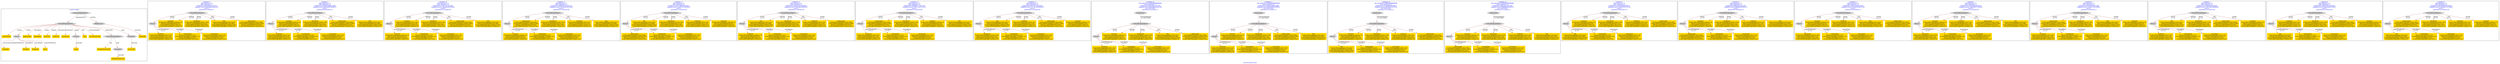 digraph n0 {
fontcolor="blue"
remincross="true"
label="s04-ima-artworks.xml"
subgraph cluster_0 {
label="1-correct model"
n2[style="filled",color="white",fillcolor="lightgray",label="CulturalHeritageObject1"];
n3[shape="plaintext",style="filled",fillcolor="gold",label="creationDate"];
n4[style="filled",color="white",fillcolor="lightgray",label="Person1"];
n5[shape="plaintext",style="filled",fillcolor="gold",label="galleryLabel"];
n6[shape="plaintext",style="filled",fillcolor="gold",label="dimensions"];
n7[shape="plaintext",style="filled",fillcolor="gold",label="materials"];
n8[shape="plaintext",style="filled",fillcolor="gold",label="creditLine"];
n9[shape="plaintext",style="filled",fillcolor="gold",label="provenance"];
n10[style="filled",color="white",fillcolor="lightgray",label="Concept1"];
n11[shape="plaintext",style="filled",fillcolor="gold",label="title"];
n12[shape="plaintext",style="filled",fillcolor="gold",label="accessionNumber"];
n13[style="filled",color="white",fillcolor="lightgray",label="CulturalHeritageObject2"];
n14[style="filled",color="white",fillcolor="lightgray",label="Document2"];
n15[shape="plaintext",style="filled",fillcolor="gold",label="relatedArtworksTitle"];
n16[style="filled",color="white",fillcolor="lightgray",label="Document1"];
n17[shape="plaintext",style="filled",fillcolor="gold",label="nationality"];
n18[shape="plaintext",style="filled",fillcolor="gold",label="birthDate"];
n19[shape="plaintext",style="filled",fillcolor="gold",label="deathDate"];
n20[shape="plaintext",style="filled",fillcolor="gold",label="artist"];
n21[style="filled",color="white",fillcolor="lightgray",label="EuropeanaAggregation1"];
n22[style="filled",color="white",fillcolor="lightgray",label="WebResource1"];
n23[shape="plaintext",style="filled",fillcolor="gold",label="imageURL"];
n24[shape="plaintext",style="filled",fillcolor="gold",label="values"];
n25[shape="plaintext",style="filled",fillcolor="gold",label="relatedArtworksURL"];
n26[shape="plaintext",style="filled",fillcolor="gold",label="sourceURL"];
}
subgraph cluster_1 {
label="candidate 0\nlink coherence:1.0\nnode coherence:1.0\nconfidence:0.4624795617107434\nmapping score:0.6065408062845336\ncost:8.0\n-precision:0.5-recall:0.17"
n28[style="filled",color="white",fillcolor="lightgray",label="CulturalHeritageObject1"];
n29[style="filled",color="white",fillcolor="lightgray",label="Person1"];
n30[shape="plaintext",style="filled",fillcolor="gold",label="creditLine\n[CulturalHeritageObject,title,0.741]\n[Person,nameOfThePerson,0.259]\n[CulturalHeritageObject,extent,0.0]\n[CulturalHeritageObject,medium,0.0]"];
n31[shape="plaintext",style="filled",fillcolor="gold",label="creationDate\n[Person,dateOfDeath,0.421]\n[CulturalHeritageObject,created,0.325]\n[Person,dateOfBirth,0.253]\n[CulturalHeritageObject,title,0.001]"];
n32[shape="plaintext",style="filled",fillcolor="gold",label="provenance\n[CulturalHeritageObject,title,0.735]\n[Person,nameOfThePerson,0.221]\n[Person,dateOfDeath,0.028]\n[CulturalHeritageObject,extent,0.015]"];
n33[shape="plaintext",style="filled",fillcolor="gold",label="materials\n[CulturalHeritageObject,medium,1.0]\n[Person,nameOfThePerson,0.0]\n[CulturalHeritageObject,title,0.0]\n[CulturalHeritageObject,created,0.0]"];
n34[shape="plaintext",style="filled",fillcolor="gold",label="dimensions\n[CulturalHeritageObject,extent,0.784]\n[Person,nameOfThePerson,0.214]\n[CulturalHeritageObject,title,0.002]\n[CulturalHeritageObject,medium,0.0]"];
n35[shape="plaintext",style="filled",fillcolor="gold",label="title\n[CulturalHeritageObject,title,0.912]\n[Person,nameOfThePerson,0.086]\n[CulturalHeritageObject,medium,0.002]\n[CulturalHeritageObject,created,0.0]"];
n36[shape="plaintext",style="filled",fillcolor="gold",label="galleryLabel\n[CulturalHeritageObject,title,0.865]\n[CulturalHeritageObject,medium,0.083]\n[Person,nameOfThePerson,0.052]\n[CulturalHeritageObject,created,0.001]"];
}
subgraph cluster_2 {
label="candidate 1\nlink coherence:1.0\nnode coherence:1.0\nconfidence:0.45564314989474486\nmapping score:0.6042620023458674\ncost:8.0\n-precision:0.38-recall:0.12"
n38[style="filled",color="white",fillcolor="lightgray",label="CulturalHeritageObject1"];
n39[style="filled",color="white",fillcolor="lightgray",label="Person1"];
n40[shape="plaintext",style="filled",fillcolor="gold",label="creditLine\n[CulturalHeritageObject,title,0.741]\n[Person,nameOfThePerson,0.259]\n[CulturalHeritageObject,extent,0.0]\n[CulturalHeritageObject,medium,0.0]"];
n41[shape="plaintext",style="filled",fillcolor="gold",label="creationDate\n[Person,dateOfDeath,0.421]\n[CulturalHeritageObject,created,0.325]\n[Person,dateOfBirth,0.253]\n[CulturalHeritageObject,title,0.001]"];
n42[shape="plaintext",style="filled",fillcolor="gold",label="provenance\n[CulturalHeritageObject,title,0.735]\n[Person,nameOfThePerson,0.221]\n[Person,dateOfDeath,0.028]\n[CulturalHeritageObject,extent,0.015]"];
n43[shape="plaintext",style="filled",fillcolor="gold",label="materials\n[CulturalHeritageObject,medium,1.0]\n[Person,nameOfThePerson,0.0]\n[CulturalHeritageObject,title,0.0]\n[CulturalHeritageObject,created,0.0]"];
n44[shape="plaintext",style="filled",fillcolor="gold",label="dimensions\n[CulturalHeritageObject,extent,0.784]\n[Person,nameOfThePerson,0.214]\n[CulturalHeritageObject,title,0.002]\n[CulturalHeritageObject,medium,0.0]"];
n45[shape="plaintext",style="filled",fillcolor="gold",label="galleryLabel\n[CulturalHeritageObject,title,0.865]\n[CulturalHeritageObject,medium,0.083]\n[Person,nameOfThePerson,0.052]\n[CulturalHeritageObject,created,0.001]"];
n46[shape="plaintext",style="filled",fillcolor="gold",label="title\n[CulturalHeritageObject,title,0.912]\n[Person,nameOfThePerson,0.086]\n[CulturalHeritageObject,medium,0.002]\n[CulturalHeritageObject,created,0.0]"];
}
subgraph cluster_3 {
label="candidate 10\nlink coherence:1.0\nnode coherence:1.0\nconfidence:0.2758772278120562\nmapping score:0.5443400283183045\ncost:8.0\n-precision:0.25-recall:0.08"
n48[style="filled",color="white",fillcolor="lightgray",label="CulturalHeritageObject1"];
n49[style="filled",color="white",fillcolor="lightgray",label="Person1"];
n50[shape="plaintext",style="filled",fillcolor="gold",label="materials\n[CulturalHeritageObject,medium,1.0]\n[Person,nameOfThePerson,0.0]\n[CulturalHeritageObject,title,0.0]\n[CulturalHeritageObject,created,0.0]"];
n51[shape="plaintext",style="filled",fillcolor="gold",label="creationDate\n[Person,dateOfDeath,0.421]\n[CulturalHeritageObject,created,0.325]\n[Person,dateOfBirth,0.253]\n[CulturalHeritageObject,title,0.001]"];
n52[shape="plaintext",style="filled",fillcolor="gold",label="provenance\n[CulturalHeritageObject,title,0.735]\n[Person,nameOfThePerson,0.221]\n[Person,dateOfDeath,0.028]\n[CulturalHeritageObject,extent,0.015]"];
n53[shape="plaintext",style="filled",fillcolor="gold",label="creditLine\n[CulturalHeritageObject,title,0.741]\n[Person,nameOfThePerson,0.259]\n[CulturalHeritageObject,extent,0.0]\n[CulturalHeritageObject,medium,0.0]"];
n54[shape="plaintext",style="filled",fillcolor="gold",label="dimensions\n[CulturalHeritageObject,extent,0.784]\n[Person,nameOfThePerson,0.214]\n[CulturalHeritageObject,title,0.002]\n[CulturalHeritageObject,medium,0.0]"];
n55[shape="plaintext",style="filled",fillcolor="gold",label="galleryLabel\n[CulturalHeritageObject,title,0.865]\n[CulturalHeritageObject,medium,0.083]\n[Person,nameOfThePerson,0.052]\n[CulturalHeritageObject,created,0.001]"];
n56[shape="plaintext",style="filled",fillcolor="gold",label="title\n[CulturalHeritageObject,title,0.912]\n[Person,nameOfThePerson,0.086]\n[CulturalHeritageObject,medium,0.002]\n[CulturalHeritageObject,created,0.0]"];
}
subgraph cluster_4 {
label="candidate 11\nlink coherence:1.0\nnode coherence:1.0\nconfidence:0.26993541202302124\nmapping score:0.5423594230552928\ncost:8.0\n-precision:0.25-recall:0.08"
n58[style="filled",color="white",fillcolor="lightgray",label="CulturalHeritageObject1"];
n59[style="filled",color="white",fillcolor="lightgray",label="Person1"];
n60[shape="plaintext",style="filled",fillcolor="gold",label="materials\n[CulturalHeritageObject,medium,1.0]\n[Person,nameOfThePerson,0.0]\n[CulturalHeritageObject,title,0.0]\n[CulturalHeritageObject,created,0.0]"];
n61[shape="plaintext",style="filled",fillcolor="gold",label="creationDate\n[Person,dateOfDeath,0.421]\n[CulturalHeritageObject,created,0.325]\n[Person,dateOfBirth,0.253]\n[CulturalHeritageObject,title,0.001]"];
n62[shape="plaintext",style="filled",fillcolor="gold",label="provenance\n[CulturalHeritageObject,title,0.735]\n[Person,nameOfThePerson,0.221]\n[Person,dateOfDeath,0.028]\n[CulturalHeritageObject,extent,0.015]"];
n63[shape="plaintext",style="filled",fillcolor="gold",label="galleryLabel\n[CulturalHeritageObject,title,0.865]\n[CulturalHeritageObject,medium,0.083]\n[Person,nameOfThePerson,0.052]\n[CulturalHeritageObject,created,0.001]"];
n64[shape="plaintext",style="filled",fillcolor="gold",label="dimensions\n[CulturalHeritageObject,extent,0.784]\n[Person,nameOfThePerson,0.214]\n[CulturalHeritageObject,title,0.002]\n[CulturalHeritageObject,medium,0.0]"];
n65[shape="plaintext",style="filled",fillcolor="gold",label="creditLine\n[CulturalHeritageObject,title,0.741]\n[Person,nameOfThePerson,0.259]\n[CulturalHeritageObject,extent,0.0]\n[CulturalHeritageObject,medium,0.0]"];
n66[shape="plaintext",style="filled",fillcolor="gold",label="title\n[CulturalHeritageObject,title,0.912]\n[Person,nameOfThePerson,0.086]\n[CulturalHeritageObject,medium,0.002]\n[CulturalHeritageObject,created,0.0]"];
}
subgraph cluster_5 {
label="candidate 12\nlink coherence:1.0\nnode coherence:1.0\nconfidence:0.26577468164562057\nmapping score:0.5409725129294926\ncost:8.0\n-precision:0.25-recall:0.08"
n68[style="filled",color="white",fillcolor="lightgray",label="CulturalHeritageObject1"];
n69[style="filled",color="white",fillcolor="lightgray",label="Person1"];
n70[shape="plaintext",style="filled",fillcolor="gold",label="galleryLabel\n[CulturalHeritageObject,title,0.865]\n[CulturalHeritageObject,medium,0.083]\n[Person,nameOfThePerson,0.052]\n[CulturalHeritageObject,created,0.001]"];
n71[shape="plaintext",style="filled",fillcolor="gold",label="creationDate\n[Person,dateOfDeath,0.421]\n[CulturalHeritageObject,created,0.325]\n[Person,dateOfBirth,0.253]\n[CulturalHeritageObject,title,0.001]"];
n72[shape="plaintext",style="filled",fillcolor="gold",label="provenance\n[CulturalHeritageObject,title,0.735]\n[Person,nameOfThePerson,0.221]\n[Person,dateOfDeath,0.028]\n[CulturalHeritageObject,extent,0.015]"];
n73[shape="plaintext",style="filled",fillcolor="gold",label="title\n[CulturalHeritageObject,title,0.912]\n[Person,nameOfThePerson,0.086]\n[CulturalHeritageObject,medium,0.002]\n[CulturalHeritageObject,created,0.0]"];
n74[shape="plaintext",style="filled",fillcolor="gold",label="dimensions\n[CulturalHeritageObject,extent,0.784]\n[Person,nameOfThePerson,0.214]\n[CulturalHeritageObject,title,0.002]\n[CulturalHeritageObject,medium,0.0]"];
n75[shape="plaintext",style="filled",fillcolor="gold",label="creditLine\n[CulturalHeritageObject,title,0.741]\n[Person,nameOfThePerson,0.259]\n[CulturalHeritageObject,extent,0.0]\n[CulturalHeritageObject,medium,0.0]"];
n76[shape="plaintext",style="filled",fillcolor="gold",label="materials\n[CulturalHeritageObject,medium,1.0]\n[Person,nameOfThePerson,0.0]\n[CulturalHeritageObject,title,0.0]\n[CulturalHeritageObject,created,0.0]"];
}
subgraph cluster_6 {
label="candidate 13\nlink coherence:1.0\nnode coherence:1.0\nconfidence:0.25853125075494043\nmapping score:0.5385580359659325\ncost:8.0\n-precision:0.25-recall:0.08"
n78[style="filled",color="white",fillcolor="lightgray",label="CulturalHeritageObject1"];
n79[style="filled",color="white",fillcolor="lightgray",label="Person1"];
n80[shape="plaintext",style="filled",fillcolor="gold",label="materials\n[CulturalHeritageObject,medium,1.0]\n[Person,nameOfThePerson,0.0]\n[CulturalHeritageObject,title,0.0]\n[CulturalHeritageObject,created,0.0]"];
n81[shape="plaintext",style="filled",fillcolor="gold",label="creationDate\n[Person,dateOfDeath,0.421]\n[CulturalHeritageObject,created,0.325]\n[Person,dateOfBirth,0.253]\n[CulturalHeritageObject,title,0.001]"];
n82[shape="plaintext",style="filled",fillcolor="gold",label="provenance\n[CulturalHeritageObject,title,0.735]\n[Person,nameOfThePerson,0.221]\n[Person,dateOfDeath,0.028]\n[CulturalHeritageObject,extent,0.015]"];
n83[shape="plaintext",style="filled",fillcolor="gold",label="title\n[CulturalHeritageObject,title,0.912]\n[Person,nameOfThePerson,0.086]\n[CulturalHeritageObject,medium,0.002]\n[CulturalHeritageObject,created,0.0]"];
n84[shape="plaintext",style="filled",fillcolor="gold",label="dimensions\n[CulturalHeritageObject,extent,0.784]\n[Person,nameOfThePerson,0.214]\n[CulturalHeritageObject,title,0.002]\n[CulturalHeritageObject,medium,0.0]"];
n85[shape="plaintext",style="filled",fillcolor="gold",label="creditLine\n[CulturalHeritageObject,title,0.741]\n[Person,nameOfThePerson,0.259]\n[CulturalHeritageObject,extent,0.0]\n[CulturalHeritageObject,medium,0.0]"];
n86[shape="plaintext",style="filled",fillcolor="gold",label="galleryLabel\n[CulturalHeritageObject,title,0.865]\n[CulturalHeritageObject,medium,0.083]\n[Person,nameOfThePerson,0.052]\n[CulturalHeritageObject,created,0.001]"];
}
subgraph cluster_7 {
label="candidate 14\nlink coherence:1.0\nnode coherence:1.0\nconfidence:0.20098911721872328\nmapping score:0.5193773247871935\ncost:8.0\n-precision:0.25-recall:0.08"
n88[style="filled",color="white",fillcolor="lightgray",label="CulturalHeritageObject1"];
n89[style="filled",color="white",fillcolor="lightgray",label="Person1"];
n90[shape="plaintext",style="filled",fillcolor="gold",label="creditLine\n[CulturalHeritageObject,title,0.741]\n[Person,nameOfThePerson,0.259]\n[CulturalHeritageObject,extent,0.0]\n[CulturalHeritageObject,medium,0.0]"];
n91[shape="plaintext",style="filled",fillcolor="gold",label="creationDate\n[Person,dateOfDeath,0.421]\n[CulturalHeritageObject,created,0.325]\n[Person,dateOfBirth,0.253]\n[CulturalHeritageObject,title,0.001]"];
n92[shape="plaintext",style="filled",fillcolor="gold",label="provenance\n[CulturalHeritageObject,title,0.735]\n[Person,nameOfThePerson,0.221]\n[Person,dateOfDeath,0.028]\n[CulturalHeritageObject,extent,0.015]"];
n93[shape="plaintext",style="filled",fillcolor="gold",label="galleryLabel\n[CulturalHeritageObject,title,0.865]\n[CulturalHeritageObject,medium,0.083]\n[Person,nameOfThePerson,0.052]\n[CulturalHeritageObject,created,0.001]"];
n94[shape="plaintext",style="filled",fillcolor="gold",label="dimensions\n[CulturalHeritageObject,extent,0.784]\n[Person,nameOfThePerson,0.214]\n[CulturalHeritageObject,title,0.002]\n[CulturalHeritageObject,medium,0.0]"];
n95[shape="plaintext",style="filled",fillcolor="gold",label="materials\n[CulturalHeritageObject,medium,1.0]\n[Person,nameOfThePerson,0.0]\n[CulturalHeritageObject,title,0.0]\n[CulturalHeritageObject,created,0.0]"];
n96[shape="plaintext",style="filled",fillcolor="gold",label="title\n[CulturalHeritageObject,title,0.912]\n[Person,nameOfThePerson,0.086]\n[CulturalHeritageObject,medium,0.002]\n[CulturalHeritageObject,created,0.0]"];
}
subgraph cluster_8 {
label="candidate 15\nlink coherence:1.0\nnode coherence:1.0\nconfidence:0.1947197756654206\nmapping score:0.5172875442694259\ncost:8.0\n-precision:0.12-recall:0.04"
n98[style="filled",color="white",fillcolor="lightgray",label="CulturalHeritageObject1"];
n99[style="filled",color="white",fillcolor="lightgray",label="Person1"];
n100[shape="plaintext",style="filled",fillcolor="gold",label="dimensions\n[CulturalHeritageObject,extent,0.784]\n[Person,nameOfThePerson,0.214]\n[CulturalHeritageObject,title,0.002]\n[CulturalHeritageObject,medium,0.0]"];
n101[shape="plaintext",style="filled",fillcolor="gold",label="creationDate\n[Person,dateOfDeath,0.421]\n[CulturalHeritageObject,created,0.325]\n[Person,dateOfBirth,0.253]\n[CulturalHeritageObject,title,0.001]"];
n102[shape="plaintext",style="filled",fillcolor="gold",label="provenance\n[CulturalHeritageObject,title,0.735]\n[Person,nameOfThePerson,0.221]\n[Person,dateOfDeath,0.028]\n[CulturalHeritageObject,extent,0.015]"];
n103[shape="plaintext",style="filled",fillcolor="gold",label="title\n[CulturalHeritageObject,title,0.912]\n[Person,nameOfThePerson,0.086]\n[CulturalHeritageObject,medium,0.002]\n[CulturalHeritageObject,created,0.0]"];
n104[shape="plaintext",style="filled",fillcolor="gold",label="creditLine\n[CulturalHeritageObject,title,0.741]\n[Person,nameOfThePerson,0.259]\n[CulturalHeritageObject,extent,0.0]\n[CulturalHeritageObject,medium,0.0]"];
n105[shape="plaintext",style="filled",fillcolor="gold",label="galleryLabel\n[CulturalHeritageObject,title,0.865]\n[CulturalHeritageObject,medium,0.083]\n[Person,nameOfThePerson,0.052]\n[CulturalHeritageObject,created,0.001]"];
n106[shape="plaintext",style="filled",fillcolor="gold",label="materials\n[CulturalHeritageObject,medium,1.0]\n[Person,nameOfThePerson,0.0]\n[CulturalHeritageObject,title,0.0]\n[CulturalHeritageObject,created,0.0]"];
}
subgraph cluster_9 {
label="candidate 16\nlink coherence:0.8888888888888888\nnode coherence:1.0\nconfidence:0.4624795617107434\nmapping score:0.6065408062845336\ncost:108.010002\n-precision:0.44-recall:0.17"
n108[style="filled",color="white",fillcolor="lightgray",label="CulturalHeritageObject1"];
n109[style="filled",color="white",fillcolor="lightgray",label="Person1"];
n110[style="filled",color="white",fillcolor="lightgray",label="Organization1"];
n111[shape="plaintext",style="filled",fillcolor="gold",label="creditLine\n[CulturalHeritageObject,title,0.741]\n[Person,nameOfThePerson,0.259]\n[CulturalHeritageObject,extent,0.0]\n[CulturalHeritageObject,medium,0.0]"];
n112[shape="plaintext",style="filled",fillcolor="gold",label="creationDate\n[Person,dateOfDeath,0.421]\n[CulturalHeritageObject,created,0.325]\n[Person,dateOfBirth,0.253]\n[CulturalHeritageObject,title,0.001]"];
n113[shape="plaintext",style="filled",fillcolor="gold",label="provenance\n[CulturalHeritageObject,title,0.735]\n[Person,nameOfThePerson,0.221]\n[Person,dateOfDeath,0.028]\n[CulturalHeritageObject,extent,0.015]"];
n114[shape="plaintext",style="filled",fillcolor="gold",label="materials\n[CulturalHeritageObject,medium,1.0]\n[Person,nameOfThePerson,0.0]\n[CulturalHeritageObject,title,0.0]\n[CulturalHeritageObject,created,0.0]"];
n115[shape="plaintext",style="filled",fillcolor="gold",label="dimensions\n[CulturalHeritageObject,extent,0.784]\n[Person,nameOfThePerson,0.214]\n[CulturalHeritageObject,title,0.002]\n[CulturalHeritageObject,medium,0.0]"];
n116[shape="plaintext",style="filled",fillcolor="gold",label="title\n[CulturalHeritageObject,title,0.912]\n[Person,nameOfThePerson,0.086]\n[CulturalHeritageObject,medium,0.002]\n[CulturalHeritageObject,created,0.0]"];
n117[shape="plaintext",style="filled",fillcolor="gold",label="galleryLabel\n[CulturalHeritageObject,title,0.865]\n[CulturalHeritageObject,medium,0.083]\n[Person,nameOfThePerson,0.052]\n[CulturalHeritageObject,created,0.001]"];
}
subgraph cluster_10 {
label="candidate 17\nlink coherence:0.8888888888888888\nnode coherence:1.0\nconfidence:0.45564314989474486\nmapping score:0.6042620023458674\ncost:108.010002\n-precision:0.33-recall:0.12"
n119[style="filled",color="white",fillcolor="lightgray",label="CulturalHeritageObject1"];
n120[style="filled",color="white",fillcolor="lightgray",label="Person1"];
n121[style="filled",color="white",fillcolor="lightgray",label="Organization1"];
n122[shape="plaintext",style="filled",fillcolor="gold",label="creditLine\n[CulturalHeritageObject,title,0.741]\n[Person,nameOfThePerson,0.259]\n[CulturalHeritageObject,extent,0.0]\n[CulturalHeritageObject,medium,0.0]"];
n123[shape="plaintext",style="filled",fillcolor="gold",label="creationDate\n[Person,dateOfDeath,0.421]\n[CulturalHeritageObject,created,0.325]\n[Person,dateOfBirth,0.253]\n[CulturalHeritageObject,title,0.001]"];
n124[shape="plaintext",style="filled",fillcolor="gold",label="provenance\n[CulturalHeritageObject,title,0.735]\n[Person,nameOfThePerson,0.221]\n[Person,dateOfDeath,0.028]\n[CulturalHeritageObject,extent,0.015]"];
n125[shape="plaintext",style="filled",fillcolor="gold",label="materials\n[CulturalHeritageObject,medium,1.0]\n[Person,nameOfThePerson,0.0]\n[CulturalHeritageObject,title,0.0]\n[CulturalHeritageObject,created,0.0]"];
n126[shape="plaintext",style="filled",fillcolor="gold",label="dimensions\n[CulturalHeritageObject,extent,0.784]\n[Person,nameOfThePerson,0.214]\n[CulturalHeritageObject,title,0.002]\n[CulturalHeritageObject,medium,0.0]"];
n127[shape="plaintext",style="filled",fillcolor="gold",label="galleryLabel\n[CulturalHeritageObject,title,0.865]\n[CulturalHeritageObject,medium,0.083]\n[Person,nameOfThePerson,0.052]\n[CulturalHeritageObject,created,0.001]"];
n128[shape="plaintext",style="filled",fillcolor="gold",label="title\n[CulturalHeritageObject,title,0.912]\n[Person,nameOfThePerson,0.086]\n[CulturalHeritageObject,medium,0.002]\n[CulturalHeritageObject,created,0.0]"];
}
subgraph cluster_11 {
label="candidate 18\nlink coherence:0.8888888888888888\nnode coherence:1.0\nconfidence:0.41334290609338975\nmapping score:0.590161921078749\ncost:108.010002\n-precision:0.33-recall:0.12"
n130[style="filled",color="white",fillcolor="lightgray",label="CulturalHeritageObject1"];
n131[style="filled",color="white",fillcolor="lightgray",label="Person1"];
n132[style="filled",color="white",fillcolor="lightgray",label="Organization1"];
n133[shape="plaintext",style="filled",fillcolor="gold",label="title\n[CulturalHeritageObject,title,0.912]\n[Person,nameOfThePerson,0.086]\n[CulturalHeritageObject,medium,0.002]\n[CulturalHeritageObject,created,0.0]"];
n134[shape="plaintext",style="filled",fillcolor="gold",label="creationDate\n[Person,dateOfDeath,0.421]\n[CulturalHeritageObject,created,0.325]\n[Person,dateOfBirth,0.253]\n[CulturalHeritageObject,title,0.001]"];
n135[shape="plaintext",style="filled",fillcolor="gold",label="provenance\n[CulturalHeritageObject,title,0.735]\n[Person,nameOfThePerson,0.221]\n[Person,dateOfDeath,0.028]\n[CulturalHeritageObject,extent,0.015]"];
n136[shape="plaintext",style="filled",fillcolor="gold",label="materials\n[CulturalHeritageObject,medium,1.0]\n[Person,nameOfThePerson,0.0]\n[CulturalHeritageObject,title,0.0]\n[CulturalHeritageObject,created,0.0]"];
n137[shape="plaintext",style="filled",fillcolor="gold",label="dimensions\n[CulturalHeritageObject,extent,0.784]\n[Person,nameOfThePerson,0.214]\n[CulturalHeritageObject,title,0.002]\n[CulturalHeritageObject,medium,0.0]"];
n138[shape="plaintext",style="filled",fillcolor="gold",label="creditLine\n[CulturalHeritageObject,title,0.741]\n[Person,nameOfThePerson,0.259]\n[CulturalHeritageObject,extent,0.0]\n[CulturalHeritageObject,medium,0.0]"];
n139[shape="plaintext",style="filled",fillcolor="gold",label="galleryLabel\n[CulturalHeritageObject,title,0.865]\n[CulturalHeritageObject,medium,0.083]\n[Person,nameOfThePerson,0.052]\n[CulturalHeritageObject,created,0.001]"];
}
subgraph cluster_12 {
label="candidate 19\nlink coherence:0.8888888888888888\nnode coherence:1.0\nconfidence:0.4083559122167061\nmapping score:0.5884995897865211\ncost:108.010002\n-precision:0.33-recall:0.12"
n141[style="filled",color="white",fillcolor="lightgray",label="CulturalHeritageObject1"];
n142[style="filled",color="white",fillcolor="lightgray",label="Person1"];
n143[style="filled",color="white",fillcolor="lightgray",label="Organization1"];
n144[shape="plaintext",style="filled",fillcolor="gold",label="galleryLabel\n[CulturalHeritageObject,title,0.865]\n[CulturalHeritageObject,medium,0.083]\n[Person,nameOfThePerson,0.052]\n[CulturalHeritageObject,created,0.001]"];
n145[shape="plaintext",style="filled",fillcolor="gold",label="creationDate\n[Person,dateOfDeath,0.421]\n[CulturalHeritageObject,created,0.325]\n[Person,dateOfBirth,0.253]\n[CulturalHeritageObject,title,0.001]"];
n146[shape="plaintext",style="filled",fillcolor="gold",label="provenance\n[CulturalHeritageObject,title,0.735]\n[Person,nameOfThePerson,0.221]\n[Person,dateOfDeath,0.028]\n[CulturalHeritageObject,extent,0.015]"];
n147[shape="plaintext",style="filled",fillcolor="gold",label="materials\n[CulturalHeritageObject,medium,1.0]\n[Person,nameOfThePerson,0.0]\n[CulturalHeritageObject,title,0.0]\n[CulturalHeritageObject,created,0.0]"];
n148[shape="plaintext",style="filled",fillcolor="gold",label="dimensions\n[CulturalHeritageObject,extent,0.784]\n[Person,nameOfThePerson,0.214]\n[CulturalHeritageObject,title,0.002]\n[CulturalHeritageObject,medium,0.0]"];
n149[shape="plaintext",style="filled",fillcolor="gold",label="creditLine\n[CulturalHeritageObject,title,0.741]\n[Person,nameOfThePerson,0.259]\n[CulturalHeritageObject,extent,0.0]\n[CulturalHeritageObject,medium,0.0]"];
n150[shape="plaintext",style="filled",fillcolor="gold",label="title\n[CulturalHeritageObject,title,0.912]\n[Person,nameOfThePerson,0.086]\n[CulturalHeritageObject,medium,0.002]\n[CulturalHeritageObject,created,0.0]"];
}
subgraph cluster_13 {
label="candidate 2\nlink coherence:1.0\nnode coherence:1.0\nconfidence:0.41334290609338975\nmapping score:0.590161921078749\ncost:8.0\n-precision:0.38-recall:0.12"
n152[style="filled",color="white",fillcolor="lightgray",label="CulturalHeritageObject1"];
n153[style="filled",color="white",fillcolor="lightgray",label="Person1"];
n154[shape="plaintext",style="filled",fillcolor="gold",label="title\n[CulturalHeritageObject,title,0.912]\n[Person,nameOfThePerson,0.086]\n[CulturalHeritageObject,medium,0.002]\n[CulturalHeritageObject,created,0.0]"];
n155[shape="plaintext",style="filled",fillcolor="gold",label="creationDate\n[Person,dateOfDeath,0.421]\n[CulturalHeritageObject,created,0.325]\n[Person,dateOfBirth,0.253]\n[CulturalHeritageObject,title,0.001]"];
n156[shape="plaintext",style="filled",fillcolor="gold",label="provenance\n[CulturalHeritageObject,title,0.735]\n[Person,nameOfThePerson,0.221]\n[Person,dateOfDeath,0.028]\n[CulturalHeritageObject,extent,0.015]"];
n157[shape="plaintext",style="filled",fillcolor="gold",label="materials\n[CulturalHeritageObject,medium,1.0]\n[Person,nameOfThePerson,0.0]\n[CulturalHeritageObject,title,0.0]\n[CulturalHeritageObject,created,0.0]"];
n158[shape="plaintext",style="filled",fillcolor="gold",label="dimensions\n[CulturalHeritageObject,extent,0.784]\n[Person,nameOfThePerson,0.214]\n[CulturalHeritageObject,title,0.002]\n[CulturalHeritageObject,medium,0.0]"];
n159[shape="plaintext",style="filled",fillcolor="gold",label="creditLine\n[CulturalHeritageObject,title,0.741]\n[Person,nameOfThePerson,0.259]\n[CulturalHeritageObject,extent,0.0]\n[CulturalHeritageObject,medium,0.0]"];
n160[shape="plaintext",style="filled",fillcolor="gold",label="galleryLabel\n[CulturalHeritageObject,title,0.865]\n[CulturalHeritageObject,medium,0.083]\n[Person,nameOfThePerson,0.052]\n[CulturalHeritageObject,created,0.001]"];
}
subgraph cluster_14 {
label="candidate 3\nlink coherence:1.0\nnode coherence:1.0\nconfidence:0.4083559122167061\nmapping score:0.5884995897865211\ncost:8.0\n-precision:0.38-recall:0.12"
n162[style="filled",color="white",fillcolor="lightgray",label="CulturalHeritageObject1"];
n163[style="filled",color="white",fillcolor="lightgray",label="Person1"];
n164[shape="plaintext",style="filled",fillcolor="gold",label="galleryLabel\n[CulturalHeritageObject,title,0.865]\n[CulturalHeritageObject,medium,0.083]\n[Person,nameOfThePerson,0.052]\n[CulturalHeritageObject,created,0.001]"];
n165[shape="plaintext",style="filled",fillcolor="gold",label="creationDate\n[Person,dateOfDeath,0.421]\n[CulturalHeritageObject,created,0.325]\n[Person,dateOfBirth,0.253]\n[CulturalHeritageObject,title,0.001]"];
n166[shape="plaintext",style="filled",fillcolor="gold",label="provenance\n[CulturalHeritageObject,title,0.735]\n[Person,nameOfThePerson,0.221]\n[Person,dateOfDeath,0.028]\n[CulturalHeritageObject,extent,0.015]"];
n167[shape="plaintext",style="filled",fillcolor="gold",label="materials\n[CulturalHeritageObject,medium,1.0]\n[Person,nameOfThePerson,0.0]\n[CulturalHeritageObject,title,0.0]\n[CulturalHeritageObject,created,0.0]"];
n168[shape="plaintext",style="filled",fillcolor="gold",label="dimensions\n[CulturalHeritageObject,extent,0.784]\n[Person,nameOfThePerson,0.214]\n[CulturalHeritageObject,title,0.002]\n[CulturalHeritageObject,medium,0.0]"];
n169[shape="plaintext",style="filled",fillcolor="gold",label="creditLine\n[CulturalHeritageObject,title,0.741]\n[Person,nameOfThePerson,0.259]\n[CulturalHeritageObject,extent,0.0]\n[CulturalHeritageObject,medium,0.0]"];
n170[shape="plaintext",style="filled",fillcolor="gold",label="title\n[CulturalHeritageObject,title,0.912]\n[Person,nameOfThePerson,0.086]\n[CulturalHeritageObject,medium,0.002]\n[CulturalHeritageObject,created,0.0]"];
}
subgraph cluster_15 {
label="candidate 4\nlink coherence:1.0\nnode coherence:1.0\nconfidence:0.3441374180525046\nmapping score:0.5670934250651206\ncost:8.0\n-precision:0.38-recall:0.12"
n172[style="filled",color="white",fillcolor="lightgray",label="CulturalHeritageObject1"];
n173[style="filled",color="white",fillcolor="lightgray",label="Person1"];
n174[shape="plaintext",style="filled",fillcolor="gold",label="dimensions\n[CulturalHeritageObject,extent,0.784]\n[Person,nameOfThePerson,0.214]\n[CulturalHeritageObject,title,0.002]\n[CulturalHeritageObject,medium,0.0]"];
n175[shape="plaintext",style="filled",fillcolor="gold",label="creationDate\n[Person,dateOfDeath,0.421]\n[CulturalHeritageObject,created,0.325]\n[Person,dateOfBirth,0.253]\n[CulturalHeritageObject,title,0.001]"];
n176[shape="plaintext",style="filled",fillcolor="gold",label="provenance\n[CulturalHeritageObject,title,0.735]\n[Person,nameOfThePerson,0.221]\n[Person,dateOfDeath,0.028]\n[CulturalHeritageObject,extent,0.015]"];
n177[shape="plaintext",style="filled",fillcolor="gold",label="materials\n[CulturalHeritageObject,medium,1.0]\n[Person,nameOfThePerson,0.0]\n[CulturalHeritageObject,title,0.0]\n[CulturalHeritageObject,created,0.0]"];
n178[shape="plaintext",style="filled",fillcolor="gold",label="creditLine\n[CulturalHeritageObject,title,0.741]\n[Person,nameOfThePerson,0.259]\n[CulturalHeritageObject,extent,0.0]\n[CulturalHeritageObject,medium,0.0]"];
n179[shape="plaintext",style="filled",fillcolor="gold",label="title\n[CulturalHeritageObject,title,0.912]\n[Person,nameOfThePerson,0.086]\n[CulturalHeritageObject,medium,0.002]\n[CulturalHeritageObject,created,0.0]"];
n180[shape="plaintext",style="filled",fillcolor="gold",label="galleryLabel\n[CulturalHeritageObject,title,0.865]\n[CulturalHeritageObject,medium,0.083]\n[Person,nameOfThePerson,0.052]\n[CulturalHeritageObject,created,0.001]"];
}
subgraph cluster_16 {
label="candidate 5\nlink coherence:1.0\nnode coherence:1.0\nconfidence:0.33730100623650616\nmapping score:0.5648146211264544\ncost:8.0\n-precision:0.25-recall:0.08"
n182[style="filled",color="white",fillcolor="lightgray",label="CulturalHeritageObject1"];
n183[style="filled",color="white",fillcolor="lightgray",label="Person1"];
n184[shape="plaintext",style="filled",fillcolor="gold",label="dimensions\n[CulturalHeritageObject,extent,0.784]\n[Person,nameOfThePerson,0.214]\n[CulturalHeritageObject,title,0.002]\n[CulturalHeritageObject,medium,0.0]"];
n185[shape="plaintext",style="filled",fillcolor="gold",label="creationDate\n[Person,dateOfDeath,0.421]\n[CulturalHeritageObject,created,0.325]\n[Person,dateOfBirth,0.253]\n[CulturalHeritageObject,title,0.001]"];
n186[shape="plaintext",style="filled",fillcolor="gold",label="provenance\n[CulturalHeritageObject,title,0.735]\n[Person,nameOfThePerson,0.221]\n[Person,dateOfDeath,0.028]\n[CulturalHeritageObject,extent,0.015]"];
n187[shape="plaintext",style="filled",fillcolor="gold",label="materials\n[CulturalHeritageObject,medium,1.0]\n[Person,nameOfThePerson,0.0]\n[CulturalHeritageObject,title,0.0]\n[CulturalHeritageObject,created,0.0]"];
n188[shape="plaintext",style="filled",fillcolor="gold",label="creditLine\n[CulturalHeritageObject,title,0.741]\n[Person,nameOfThePerson,0.259]\n[CulturalHeritageObject,extent,0.0]\n[CulturalHeritageObject,medium,0.0]"];
n189[shape="plaintext",style="filled",fillcolor="gold",label="galleryLabel\n[CulturalHeritageObject,title,0.865]\n[CulturalHeritageObject,medium,0.083]\n[Person,nameOfThePerson,0.052]\n[CulturalHeritageObject,created,0.001]"];
n190[shape="plaintext",style="filled",fillcolor="gold",label="title\n[CulturalHeritageObject,title,0.912]\n[Person,nameOfThePerson,0.086]\n[CulturalHeritageObject,medium,0.002]\n[CulturalHeritageObject,created,0.0]"];
}
subgraph cluster_17 {
label="candidate 6\nlink coherence:1.0\nnode coherence:1.0\nconfidence:0.3313024924077386\nmapping score:0.5628151165168652\ncost:8.0\n-precision:0.38-recall:0.12"
n192[style="filled",color="white",fillcolor="lightgray",label="CulturalHeritageObject1"];
n193[style="filled",color="white",fillcolor="lightgray",label="Person1"];
n194[shape="plaintext",style="filled",fillcolor="gold",label="creditLine\n[CulturalHeritageObject,title,0.741]\n[Person,nameOfThePerson,0.259]\n[CulturalHeritageObject,extent,0.0]\n[CulturalHeritageObject,medium,0.0]"];
n195[shape="plaintext",style="filled",fillcolor="gold",label="creationDate\n[Person,dateOfDeath,0.421]\n[CulturalHeritageObject,created,0.325]\n[Person,dateOfBirth,0.253]\n[CulturalHeritageObject,title,0.001]"];
n196[shape="plaintext",style="filled",fillcolor="gold",label="provenance\n[CulturalHeritageObject,title,0.735]\n[Person,nameOfThePerson,0.221]\n[Person,dateOfDeath,0.028]\n[CulturalHeritageObject,extent,0.015]"];
n197[shape="plaintext",style="filled",fillcolor="gold",label="galleryLabel\n[CulturalHeritageObject,title,0.865]\n[CulturalHeritageObject,medium,0.083]\n[Person,nameOfThePerson,0.052]\n[CulturalHeritageObject,created,0.001]"];
n198[shape="plaintext",style="filled",fillcolor="gold",label="dimensions\n[CulturalHeritageObject,extent,0.784]\n[Person,nameOfThePerson,0.214]\n[CulturalHeritageObject,title,0.002]\n[CulturalHeritageObject,medium,0.0]"];
n199[shape="plaintext",style="filled",fillcolor="gold",label="title\n[CulturalHeritageObject,title,0.912]\n[Person,nameOfThePerson,0.086]\n[CulturalHeritageObject,medium,0.002]\n[CulturalHeritageObject,created,0.0]"];
n200[shape="plaintext",style="filled",fillcolor="gold",label="materials\n[CulturalHeritageObject,medium,1.0]\n[Person,nameOfThePerson,0.0]\n[CulturalHeritageObject,title,0.0]\n[CulturalHeritageObject,created,0.0]"];
}
subgraph cluster_18 {
label="candidate 7\nlink coherence:1.0\nnode coherence:1.0\nconfidence:0.3130619193236593\nmapping score:0.5567349254888388\ncost:8.0\n-precision:0.25-recall:0.08"
n202[style="filled",color="white",fillcolor="lightgray",label="CulturalHeritageObject1"];
n203[style="filled",color="white",fillcolor="lightgray",label="Person1"];
n204[shape="plaintext",style="filled",fillcolor="gold",label="creditLine\n[CulturalHeritageObject,title,0.741]\n[Person,nameOfThePerson,0.259]\n[CulturalHeritageObject,extent,0.0]\n[CulturalHeritageObject,medium,0.0]"];
n205[shape="plaintext",style="filled",fillcolor="gold",label="creationDate\n[Person,dateOfDeath,0.421]\n[CulturalHeritageObject,created,0.325]\n[Person,dateOfBirth,0.253]\n[CulturalHeritageObject,title,0.001]"];
n206[shape="plaintext",style="filled",fillcolor="gold",label="provenance\n[CulturalHeritageObject,title,0.735]\n[Person,nameOfThePerson,0.221]\n[Person,dateOfDeath,0.028]\n[CulturalHeritageObject,extent,0.015]"];
n207[shape="plaintext",style="filled",fillcolor="gold",label="title\n[CulturalHeritageObject,title,0.912]\n[Person,nameOfThePerson,0.086]\n[CulturalHeritageObject,medium,0.002]\n[CulturalHeritageObject,created,0.0]"];
n208[shape="plaintext",style="filled",fillcolor="gold",label="dimensions\n[CulturalHeritageObject,extent,0.784]\n[Person,nameOfThePerson,0.214]\n[CulturalHeritageObject,title,0.002]\n[CulturalHeritageObject,medium,0.0]"];
n209[shape="plaintext",style="filled",fillcolor="gold",label="galleryLabel\n[CulturalHeritageObject,title,0.865]\n[CulturalHeritageObject,medium,0.083]\n[Person,nameOfThePerson,0.052]\n[CulturalHeritageObject,created,0.001]"];
n210[shape="plaintext",style="filled",fillcolor="gold",label="materials\n[CulturalHeritageObject,medium,1.0]\n[Person,nameOfThePerson,0.0]\n[CulturalHeritageObject,title,0.0]\n[CulturalHeritageObject,created,0.0]"];
}
subgraph cluster_19 {
label="candidate 8\nlink coherence:1.0\nnode coherence:1.0\nconfidence:0.28810765257941995\nmapping score:0.5484168365740923\ncost:8.0\n-precision:0.25-recall:0.08"
n212[style="filled",color="white",fillcolor="lightgray",label="CulturalHeritageObject1"];
n213[style="filled",color="white",fillcolor="lightgray",label="Person1"];
n214[shape="plaintext",style="filled",fillcolor="gold",label="title\n[CulturalHeritageObject,title,0.912]\n[Person,nameOfThePerson,0.086]\n[CulturalHeritageObject,medium,0.002]\n[CulturalHeritageObject,created,0.0]"];
n215[shape="plaintext",style="filled",fillcolor="gold",label="creationDate\n[Person,dateOfDeath,0.421]\n[CulturalHeritageObject,created,0.325]\n[Person,dateOfBirth,0.253]\n[CulturalHeritageObject,title,0.001]"];
n216[shape="plaintext",style="filled",fillcolor="gold",label="provenance\n[CulturalHeritageObject,title,0.735]\n[Person,nameOfThePerson,0.221]\n[Person,dateOfDeath,0.028]\n[CulturalHeritageObject,extent,0.015]"];
n217[shape="plaintext",style="filled",fillcolor="gold",label="creditLine\n[CulturalHeritageObject,title,0.741]\n[Person,nameOfThePerson,0.259]\n[CulturalHeritageObject,extent,0.0]\n[CulturalHeritageObject,medium,0.0]"];
n218[shape="plaintext",style="filled",fillcolor="gold",label="dimensions\n[CulturalHeritageObject,extent,0.784]\n[Person,nameOfThePerson,0.214]\n[CulturalHeritageObject,title,0.002]\n[CulturalHeritageObject,medium,0.0]"];
n219[shape="plaintext",style="filled",fillcolor="gold",label="galleryLabel\n[CulturalHeritageObject,title,0.865]\n[CulturalHeritageObject,medium,0.083]\n[Person,nameOfThePerson,0.052]\n[CulturalHeritageObject,created,0.001]"];
n220[shape="plaintext",style="filled",fillcolor="gold",label="materials\n[CulturalHeritageObject,medium,1.0]\n[Person,nameOfThePerson,0.0]\n[CulturalHeritageObject,title,0.0]\n[CulturalHeritageObject,created,0.0]"];
}
subgraph cluster_20 {
label="candidate 9\nlink coherence:1.0\nnode coherence:1.0\nconfidence:0.28216583679038504\nmapping score:0.5464362313110808\ncost:8.0\n-precision:0.25-recall:0.08"
n222[style="filled",color="white",fillcolor="lightgray",label="CulturalHeritageObject1"];
n223[style="filled",color="white",fillcolor="lightgray",label="Person1"];
n224[shape="plaintext",style="filled",fillcolor="gold",label="title\n[CulturalHeritageObject,title,0.912]\n[Person,nameOfThePerson,0.086]\n[CulturalHeritageObject,medium,0.002]\n[CulturalHeritageObject,created,0.0]"];
n225[shape="plaintext",style="filled",fillcolor="gold",label="creationDate\n[Person,dateOfDeath,0.421]\n[CulturalHeritageObject,created,0.325]\n[Person,dateOfBirth,0.253]\n[CulturalHeritageObject,title,0.001]"];
n226[shape="plaintext",style="filled",fillcolor="gold",label="provenance\n[CulturalHeritageObject,title,0.735]\n[Person,nameOfThePerson,0.221]\n[Person,dateOfDeath,0.028]\n[CulturalHeritageObject,extent,0.015]"];
n227[shape="plaintext",style="filled",fillcolor="gold",label="galleryLabel\n[CulturalHeritageObject,title,0.865]\n[CulturalHeritageObject,medium,0.083]\n[Person,nameOfThePerson,0.052]\n[CulturalHeritageObject,created,0.001]"];
n228[shape="plaintext",style="filled",fillcolor="gold",label="dimensions\n[CulturalHeritageObject,extent,0.784]\n[Person,nameOfThePerson,0.214]\n[CulturalHeritageObject,title,0.002]\n[CulturalHeritageObject,medium,0.0]"];
n229[shape="plaintext",style="filled",fillcolor="gold",label="creditLine\n[CulturalHeritageObject,title,0.741]\n[Person,nameOfThePerson,0.259]\n[CulturalHeritageObject,extent,0.0]\n[CulturalHeritageObject,medium,0.0]"];
n230[shape="plaintext",style="filled",fillcolor="gold",label="materials\n[CulturalHeritageObject,medium,1.0]\n[Person,nameOfThePerson,0.0]\n[CulturalHeritageObject,title,0.0]\n[CulturalHeritageObject,created,0.0]"];
}
n2 -> n3[color="brown",fontcolor="black",label="created"]
n2 -> n4[color="brown",fontcolor="black",label="creator"]
n2 -> n5[color="brown",fontcolor="black",label="description"]
n2 -> n6[color="brown",fontcolor="black",label="extent"]
n2 -> n7[color="brown",fontcolor="black",label="medium"]
n2 -> n8[color="brown",fontcolor="black",label="provenance"]
n2 -> n9[color="brown",fontcolor="black",label="provenance"]
n2 -> n10[color="brown",fontcolor="black",label="subject"]
n2 -> n11[color="brown",fontcolor="black",label="title"]
n2 -> n12[color="brown",fontcolor="black",label="accessionNumber"]
n2 -> n13[color="brown",fontcolor="black",label="isRelatedTo"]
n2 -> n14[color="brown",fontcolor="black",label="page"]
n13 -> n15[color="brown",fontcolor="black",label="title"]
n13 -> n16[color="brown",fontcolor="black",label="page"]
n4 -> n17[color="brown",fontcolor="black",label="countryAssociatedWithThePerson"]
n4 -> n18[color="brown",fontcolor="black",label="dateOfBirth"]
n4 -> n19[color="brown",fontcolor="black",label="dateOfDeath"]
n4 -> n20[color="brown",fontcolor="black",label="nameOfThePerson"]
n21 -> n2[color="brown",fontcolor="black",label="aggregatedCHO"]
n21 -> n22[color="brown",fontcolor="black",label="hasView"]
n22 -> n23[color="brown",fontcolor="black",label="classLink"]
n10 -> n24[color="brown",fontcolor="black",label="prefLabel"]
n16 -> n25[color="brown",fontcolor="black",label="classLink"]
n14 -> n26[color="brown",fontcolor="black",label="classLink"]
n28 -> n29[color="brown",fontcolor="black",label="creator\nw=1.0"]
n29 -> n30[color="brown",fontcolor="black",label="nameOfThePerson\nw=1.0"]
n29 -> n31[color="brown",fontcolor="black",label="dateOfBirth\nw=1.0"]
n29 -> n32[color="brown",fontcolor="black",label="dateOfDeath\nw=1.0"]
n28 -> n33[color="brown",fontcolor="black",label="medium\nw=1.0"]
n28 -> n34[color="brown",fontcolor="black",label="extent\nw=1.0"]
n28 -> n35[color="brown",fontcolor="black",label="title\nw=1.0"]
n28 -> n36[color="brown",fontcolor="black",label="created\nw=1.0"]
n38 -> n39[color="brown",fontcolor="black",label="creator\nw=1.0"]
n39 -> n40[color="brown",fontcolor="black",label="nameOfThePerson\nw=1.0"]
n39 -> n41[color="brown",fontcolor="black",label="dateOfBirth\nw=1.0"]
n39 -> n42[color="brown",fontcolor="black",label="dateOfDeath\nw=1.0"]
n38 -> n43[color="brown",fontcolor="black",label="medium\nw=1.0"]
n38 -> n44[color="brown",fontcolor="black",label="extent\nw=1.0"]
n38 -> n45[color="brown",fontcolor="black",label="title\nw=1.0"]
n38 -> n46[color="brown",fontcolor="black",label="created\nw=1.0"]
n48 -> n49[color="brown",fontcolor="black",label="creator\nw=1.0"]
n49 -> n50[color="brown",fontcolor="black",label="nameOfThePerson\nw=1.0"]
n49 -> n51[color="brown",fontcolor="black",label="dateOfBirth\nw=1.0"]
n49 -> n52[color="brown",fontcolor="black",label="dateOfDeath\nw=1.0"]
n48 -> n53[color="brown",fontcolor="black",label="medium\nw=1.0"]
n48 -> n54[color="brown",fontcolor="black",label="extent\nw=1.0"]
n48 -> n55[color="brown",fontcolor="black",label="title\nw=1.0"]
n48 -> n56[color="brown",fontcolor="black",label="created\nw=1.0"]
n58 -> n59[color="brown",fontcolor="black",label="creator\nw=1.0"]
n59 -> n60[color="brown",fontcolor="black",label="nameOfThePerson\nw=1.0"]
n59 -> n61[color="brown",fontcolor="black",label="dateOfBirth\nw=1.0"]
n59 -> n62[color="brown",fontcolor="black",label="dateOfDeath\nw=1.0"]
n58 -> n63[color="brown",fontcolor="black",label="medium\nw=1.0"]
n58 -> n64[color="brown",fontcolor="black",label="extent\nw=1.0"]
n58 -> n65[color="brown",fontcolor="black",label="title\nw=1.0"]
n58 -> n66[color="brown",fontcolor="black",label="created\nw=1.0"]
n68 -> n69[color="brown",fontcolor="black",label="creator\nw=1.0"]
n69 -> n70[color="brown",fontcolor="black",label="nameOfThePerson\nw=1.0"]
n69 -> n71[color="brown",fontcolor="black",label="dateOfBirth\nw=1.0"]
n69 -> n72[color="brown",fontcolor="black",label="dateOfDeath\nw=1.0"]
n68 -> n73[color="brown",fontcolor="black",label="medium\nw=1.0"]
n68 -> n74[color="brown",fontcolor="black",label="extent\nw=1.0"]
n68 -> n75[color="brown",fontcolor="black",label="title\nw=1.0"]
n68 -> n76[color="brown",fontcolor="black",label="created\nw=1.0"]
n78 -> n79[color="brown",fontcolor="black",label="creator\nw=1.0"]
n79 -> n80[color="brown",fontcolor="black",label="nameOfThePerson\nw=1.0"]
n79 -> n81[color="brown",fontcolor="black",label="dateOfBirth\nw=1.0"]
n79 -> n82[color="brown",fontcolor="black",label="dateOfDeath\nw=1.0"]
n78 -> n83[color="brown",fontcolor="black",label="medium\nw=1.0"]
n78 -> n84[color="brown",fontcolor="black",label="extent\nw=1.0"]
n78 -> n85[color="brown",fontcolor="black",label="title\nw=1.0"]
n78 -> n86[color="brown",fontcolor="black",label="created\nw=1.0"]
n88 -> n89[color="brown",fontcolor="black",label="creator\nw=1.0"]
n89 -> n90[color="brown",fontcolor="black",label="nameOfThePerson\nw=1.0"]
n89 -> n91[color="brown",fontcolor="black",label="dateOfBirth\nw=1.0"]
n89 -> n92[color="brown",fontcolor="black",label="dateOfDeath\nw=1.0"]
n88 -> n93[color="brown",fontcolor="black",label="medium\nw=1.0"]
n88 -> n94[color="brown",fontcolor="black",label="extent\nw=1.0"]
n88 -> n95[color="brown",fontcolor="black",label="title\nw=1.0"]
n88 -> n96[color="brown",fontcolor="black",label="created\nw=1.0"]
n98 -> n99[color="brown",fontcolor="black",label="creator\nw=1.0"]
n99 -> n100[color="brown",fontcolor="black",label="nameOfThePerson\nw=1.0"]
n99 -> n101[color="brown",fontcolor="black",label="dateOfBirth\nw=1.0"]
n99 -> n102[color="brown",fontcolor="black",label="dateOfDeath\nw=1.0"]
n98 -> n103[color="brown",fontcolor="black",label="medium\nw=1.0"]
n98 -> n104[color="brown",fontcolor="black",label="extent\nw=1.0"]
n98 -> n105[color="brown",fontcolor="black",label="title\nw=1.0"]
n98 -> n106[color="brown",fontcolor="black",label="created\nw=1.0"]
n108 -> n109[color="brown",fontcolor="black",label="creator\nw=1.0"]
n110 -> n108[color="brown",fontcolor="black",label="semanticRelation\nw=100.010002"]
n109 -> n111[color="brown",fontcolor="black",label="nameOfThePerson\nw=1.0"]
n109 -> n112[color="brown",fontcolor="black",label="dateOfBirth\nw=1.0"]
n109 -> n113[color="brown",fontcolor="black",label="dateOfDeath\nw=1.0"]
n108 -> n114[color="brown",fontcolor="black",label="medium\nw=1.0"]
n108 -> n115[color="brown",fontcolor="black",label="extent\nw=1.0"]
n108 -> n116[color="brown",fontcolor="black",label="title\nw=1.0"]
n108 -> n117[color="brown",fontcolor="black",label="created\nw=1.0"]
n119 -> n120[color="brown",fontcolor="black",label="creator\nw=1.0"]
n121 -> n119[color="brown",fontcolor="black",label="semanticRelation\nw=100.010002"]
n120 -> n122[color="brown",fontcolor="black",label="nameOfThePerson\nw=1.0"]
n120 -> n123[color="brown",fontcolor="black",label="dateOfBirth\nw=1.0"]
n120 -> n124[color="brown",fontcolor="black",label="dateOfDeath\nw=1.0"]
n119 -> n125[color="brown",fontcolor="black",label="medium\nw=1.0"]
n119 -> n126[color="brown",fontcolor="black",label="extent\nw=1.0"]
n119 -> n127[color="brown",fontcolor="black",label="title\nw=1.0"]
n119 -> n128[color="brown",fontcolor="black",label="created\nw=1.0"]
n130 -> n131[color="brown",fontcolor="black",label="creator\nw=1.0"]
n132 -> n130[color="brown",fontcolor="black",label="semanticRelation\nw=100.010002"]
n131 -> n133[color="brown",fontcolor="black",label="nameOfThePerson\nw=1.0"]
n131 -> n134[color="brown",fontcolor="black",label="dateOfBirth\nw=1.0"]
n131 -> n135[color="brown",fontcolor="black",label="dateOfDeath\nw=1.0"]
n130 -> n136[color="brown",fontcolor="black",label="medium\nw=1.0"]
n130 -> n137[color="brown",fontcolor="black",label="extent\nw=1.0"]
n130 -> n138[color="brown",fontcolor="black",label="title\nw=1.0"]
n130 -> n139[color="brown",fontcolor="black",label="created\nw=1.0"]
n141 -> n142[color="brown",fontcolor="black",label="creator\nw=1.0"]
n143 -> n141[color="brown",fontcolor="black",label="semanticRelation\nw=100.010002"]
n142 -> n144[color="brown",fontcolor="black",label="nameOfThePerson\nw=1.0"]
n142 -> n145[color="brown",fontcolor="black",label="dateOfBirth\nw=1.0"]
n142 -> n146[color="brown",fontcolor="black",label="dateOfDeath\nw=1.0"]
n141 -> n147[color="brown",fontcolor="black",label="medium\nw=1.0"]
n141 -> n148[color="brown",fontcolor="black",label="extent\nw=1.0"]
n141 -> n149[color="brown",fontcolor="black",label="title\nw=1.0"]
n141 -> n150[color="brown",fontcolor="black",label="created\nw=1.0"]
n152 -> n153[color="brown",fontcolor="black",label="creator\nw=1.0"]
n153 -> n154[color="brown",fontcolor="black",label="nameOfThePerson\nw=1.0"]
n153 -> n155[color="brown",fontcolor="black",label="dateOfBirth\nw=1.0"]
n153 -> n156[color="brown",fontcolor="black",label="dateOfDeath\nw=1.0"]
n152 -> n157[color="brown",fontcolor="black",label="medium\nw=1.0"]
n152 -> n158[color="brown",fontcolor="black",label="extent\nw=1.0"]
n152 -> n159[color="brown",fontcolor="black",label="title\nw=1.0"]
n152 -> n160[color="brown",fontcolor="black",label="created\nw=1.0"]
n162 -> n163[color="brown",fontcolor="black",label="creator\nw=1.0"]
n163 -> n164[color="brown",fontcolor="black",label="nameOfThePerson\nw=1.0"]
n163 -> n165[color="brown",fontcolor="black",label="dateOfBirth\nw=1.0"]
n163 -> n166[color="brown",fontcolor="black",label="dateOfDeath\nw=1.0"]
n162 -> n167[color="brown",fontcolor="black",label="medium\nw=1.0"]
n162 -> n168[color="brown",fontcolor="black",label="extent\nw=1.0"]
n162 -> n169[color="brown",fontcolor="black",label="title\nw=1.0"]
n162 -> n170[color="brown",fontcolor="black",label="created\nw=1.0"]
n172 -> n173[color="brown",fontcolor="black",label="creator\nw=1.0"]
n173 -> n174[color="brown",fontcolor="black",label="nameOfThePerson\nw=1.0"]
n173 -> n175[color="brown",fontcolor="black",label="dateOfBirth\nw=1.0"]
n173 -> n176[color="brown",fontcolor="black",label="dateOfDeath\nw=1.0"]
n172 -> n177[color="brown",fontcolor="black",label="medium\nw=1.0"]
n172 -> n178[color="brown",fontcolor="black",label="extent\nw=1.0"]
n172 -> n179[color="brown",fontcolor="black",label="title\nw=1.0"]
n172 -> n180[color="brown",fontcolor="black",label="created\nw=1.0"]
n182 -> n183[color="brown",fontcolor="black",label="creator\nw=1.0"]
n183 -> n184[color="brown",fontcolor="black",label="nameOfThePerson\nw=1.0"]
n183 -> n185[color="brown",fontcolor="black",label="dateOfBirth\nw=1.0"]
n183 -> n186[color="brown",fontcolor="black",label="dateOfDeath\nw=1.0"]
n182 -> n187[color="brown",fontcolor="black",label="medium\nw=1.0"]
n182 -> n188[color="brown",fontcolor="black",label="extent\nw=1.0"]
n182 -> n189[color="brown",fontcolor="black",label="title\nw=1.0"]
n182 -> n190[color="brown",fontcolor="black",label="created\nw=1.0"]
n192 -> n193[color="brown",fontcolor="black",label="creator\nw=1.0"]
n193 -> n194[color="brown",fontcolor="black",label="nameOfThePerson\nw=1.0"]
n193 -> n195[color="brown",fontcolor="black",label="dateOfBirth\nw=1.0"]
n193 -> n196[color="brown",fontcolor="black",label="dateOfDeath\nw=1.0"]
n192 -> n197[color="brown",fontcolor="black",label="medium\nw=1.0"]
n192 -> n198[color="brown",fontcolor="black",label="extent\nw=1.0"]
n192 -> n199[color="brown",fontcolor="black",label="title\nw=1.0"]
n192 -> n200[color="brown",fontcolor="black",label="created\nw=1.0"]
n202 -> n203[color="brown",fontcolor="black",label="creator\nw=1.0"]
n203 -> n204[color="brown",fontcolor="black",label="nameOfThePerson\nw=1.0"]
n203 -> n205[color="brown",fontcolor="black",label="dateOfBirth\nw=1.0"]
n203 -> n206[color="brown",fontcolor="black",label="dateOfDeath\nw=1.0"]
n202 -> n207[color="brown",fontcolor="black",label="medium\nw=1.0"]
n202 -> n208[color="brown",fontcolor="black",label="extent\nw=1.0"]
n202 -> n209[color="brown",fontcolor="black",label="title\nw=1.0"]
n202 -> n210[color="brown",fontcolor="black",label="created\nw=1.0"]
n212 -> n213[color="brown",fontcolor="black",label="creator\nw=1.0"]
n213 -> n214[color="brown",fontcolor="black",label="nameOfThePerson\nw=1.0"]
n213 -> n215[color="brown",fontcolor="black",label="dateOfBirth\nw=1.0"]
n213 -> n216[color="brown",fontcolor="black",label="dateOfDeath\nw=1.0"]
n212 -> n217[color="brown",fontcolor="black",label="medium\nw=1.0"]
n212 -> n218[color="brown",fontcolor="black",label="extent\nw=1.0"]
n212 -> n219[color="brown",fontcolor="black",label="title\nw=1.0"]
n212 -> n220[color="brown",fontcolor="black",label="created\nw=1.0"]
n222 -> n223[color="brown",fontcolor="black",label="creator\nw=1.0"]
n223 -> n224[color="brown",fontcolor="black",label="nameOfThePerson\nw=1.0"]
n223 -> n225[color="brown",fontcolor="black",label="dateOfBirth\nw=1.0"]
n223 -> n226[color="brown",fontcolor="black",label="dateOfDeath\nw=1.0"]
n222 -> n227[color="brown",fontcolor="black",label="medium\nw=1.0"]
n222 -> n228[color="brown",fontcolor="black",label="extent\nw=1.0"]
n222 -> n229[color="brown",fontcolor="black",label="title\nw=1.0"]
n222 -> n230[color="brown",fontcolor="black",label="created\nw=1.0"]
}
